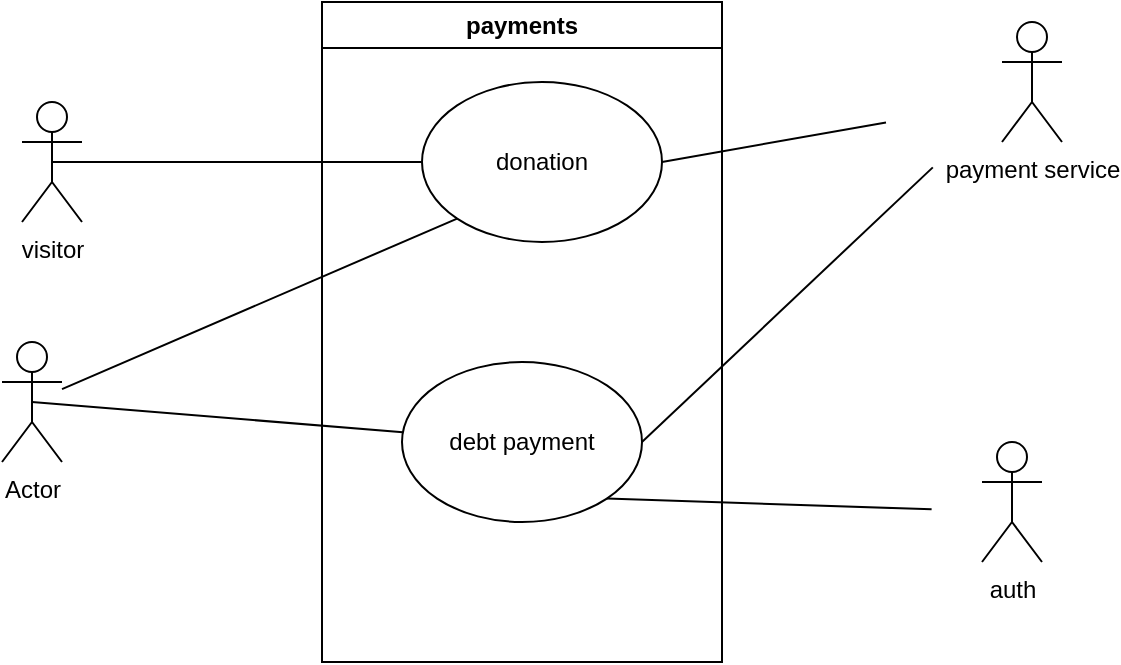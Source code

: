 <mxfile>
    <diagram id="2SrO_la72M2BYPXExQza" name="Page-1">
        <mxGraphModel dx="842" dy="452" grid="1" gridSize="10" guides="1" tooltips="1" connect="1" arrows="1" fold="1" page="1" pageScale="1" pageWidth="850" pageHeight="1100" math="0" shadow="0">
            <root>
                <mxCell id="0"/>
                <mxCell id="1" parent="0"/>
                <mxCell id="2" value="payments" style="swimlane;whiteSpace=wrap;html=1;" parent="1" vertex="1">
                    <mxGeometry x="290" y="70" width="200" height="330" as="geometry"/>
                </mxCell>
                <mxCell id="3" value="donation" style="ellipse;whiteSpace=wrap;html=1;" parent="2" vertex="1">
                    <mxGeometry x="50" y="40" width="120" height="80" as="geometry"/>
                </mxCell>
                <mxCell id="6" value="debt payment" style="ellipse;whiteSpace=wrap;html=1;" parent="2" vertex="1">
                    <mxGeometry x="40" y="180" width="120" height="80" as="geometry"/>
                </mxCell>
                <mxCell id="11" style="edgeStyle=none;html=1;exitX=0.5;exitY=0.5;exitDx=0;exitDy=0;exitPerimeter=0;endArrow=none;endFill=0;" parent="1" source="4" target="3" edge="1">
                    <mxGeometry relative="1" as="geometry"/>
                </mxCell>
                <mxCell id="4" value="visitor" style="shape=umlActor;verticalLabelPosition=bottom;verticalAlign=top;html=1;outlineConnect=0;" parent="1" vertex="1">
                    <mxGeometry x="140" y="120" width="30" height="60" as="geometry"/>
                </mxCell>
                <mxCell id="10" style="edgeStyle=none;html=1;entryX=0;entryY=1;entryDx=0;entryDy=0;endArrow=none;endFill=0;" parent="1" source="7" target="3" edge="1">
                    <mxGeometry relative="1" as="geometry"/>
                </mxCell>
                <mxCell id="12" style="edgeStyle=none;html=1;exitX=0.5;exitY=0.5;exitDx=0;exitDy=0;exitPerimeter=0;endArrow=none;endFill=0;" parent="1" source="7" target="6" edge="1">
                    <mxGeometry relative="1" as="geometry"/>
                </mxCell>
                <mxCell id="7" value="Actor" style="shape=umlActor;verticalLabelPosition=bottom;verticalAlign=top;html=1;outlineConnect=0;" parent="1" vertex="1">
                    <mxGeometry x="130" y="240" width="30" height="60" as="geometry"/>
                </mxCell>
                <mxCell id="13" style="edgeStyle=none;html=1;exitX=1;exitY=0.5;exitDx=0;exitDy=0;endArrow=none;endFill=0;" parent="1" source="3" edge="1">
                    <mxGeometry relative="1" as="geometry">
                        <mxPoint x="571.998" y="130.236" as="targetPoint"/>
                    </mxGeometry>
                </mxCell>
                <mxCell id="14" style="edgeStyle=none;html=1;exitX=1;exitY=0.5;exitDx=0;exitDy=0;endArrow=none;endFill=0;" parent="1" source="6" edge="1">
                    <mxGeometry relative="1" as="geometry">
                        <mxPoint x="595.399" y="152.679" as="targetPoint"/>
                    </mxGeometry>
                </mxCell>
                <mxCell id="16" style="edgeStyle=none;html=1;exitX=1;exitY=1;exitDx=0;exitDy=0;entryX=0.04;entryY=0.671;entryDx=0;entryDy=0;entryPerimeter=0;endArrow=none;endFill=0;" parent="1" source="6" edge="1">
                    <mxGeometry relative="1" as="geometry">
                        <mxPoint x="594.8" y="323.68" as="targetPoint"/>
                    </mxGeometry>
                </mxCell>
                <mxCell id="17" value="payment service" style="shape=umlActor;verticalLabelPosition=bottom;verticalAlign=top;html=1;outlineConnect=0;" vertex="1" parent="1">
                    <mxGeometry x="630" y="80" width="30" height="60" as="geometry"/>
                </mxCell>
                <mxCell id="18" value="auth" style="shape=umlActor;verticalLabelPosition=bottom;verticalAlign=top;html=1;outlineConnect=0;" vertex="1" parent="1">
                    <mxGeometry x="620" y="290" width="30" height="60" as="geometry"/>
                </mxCell>
            </root>
        </mxGraphModel>
    </diagram>
</mxfile>